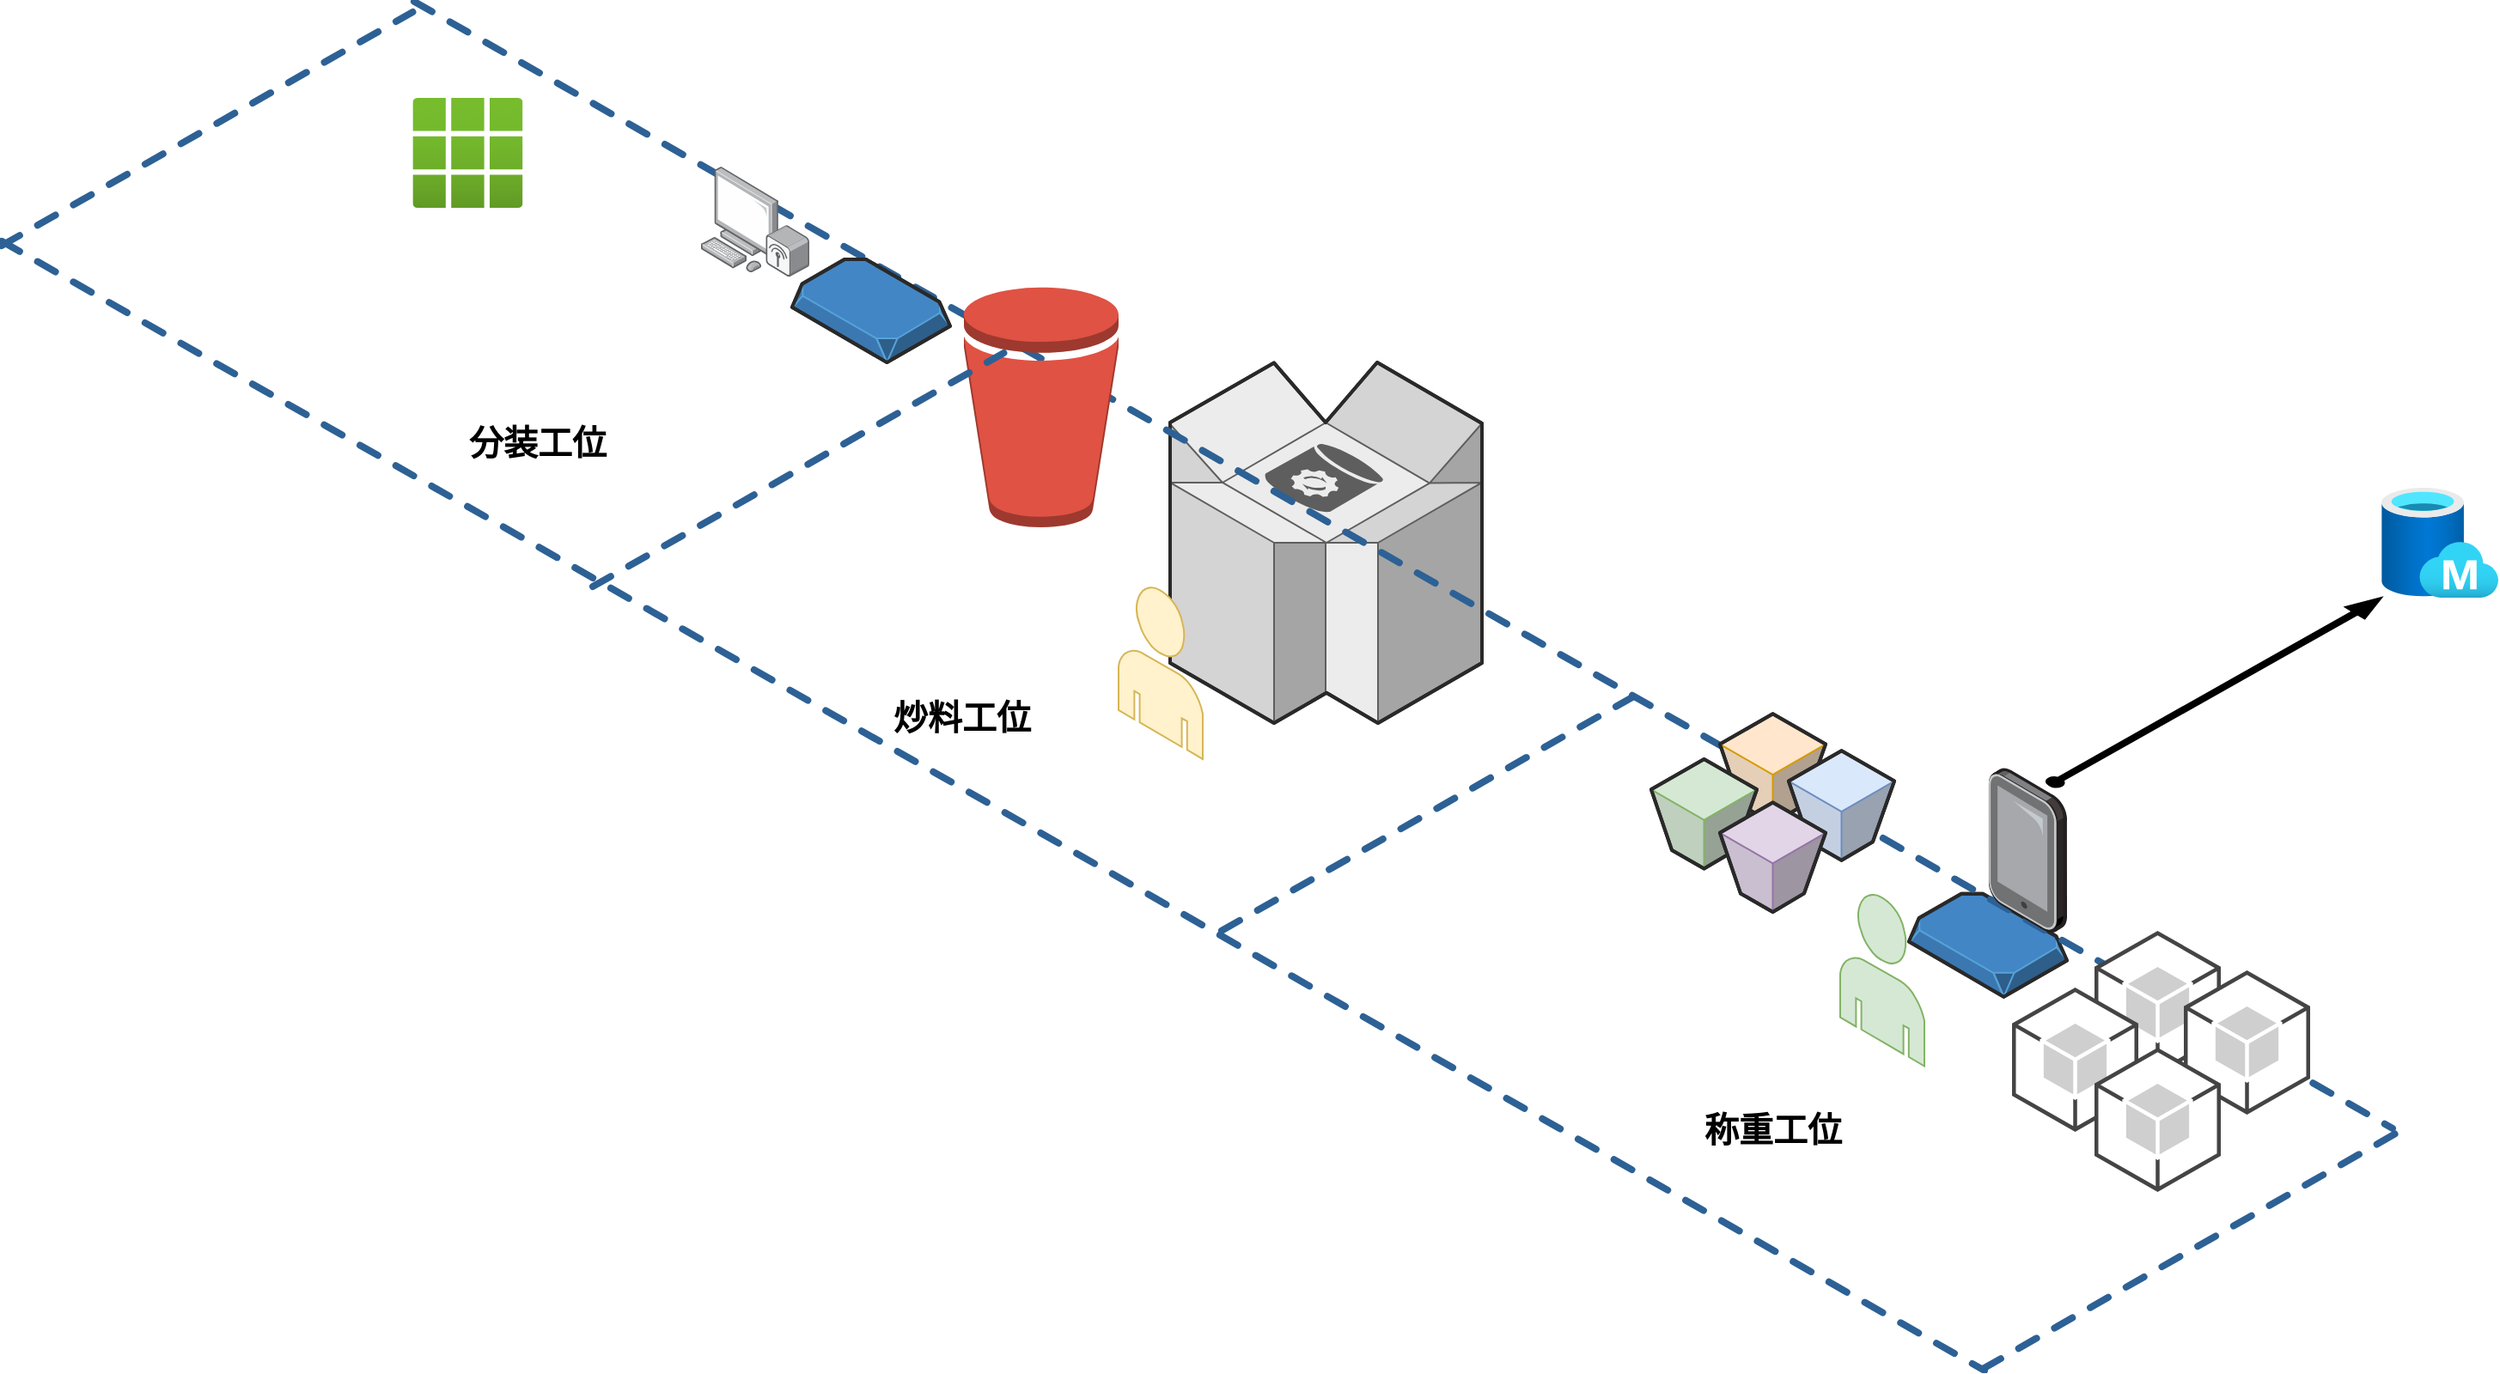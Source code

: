 <mxfile version="21.2.1" type="github">
  <diagram name="Page-1" id="aaaa8250-4180-3840-79b5-4cada1eebb92">
    <mxGraphModel dx="900" dy="930" grid="1" gridSize="10" guides="1" tooltips="1" connect="1" arrows="1" fold="1" page="1" pageScale="1" pageWidth="850" pageHeight="1100" background="none" math="0" shadow="0">
      <root>
        <mxCell id="0" />
        <mxCell id="1" parent="0" />
        <mxCell id="1a8abee3a6cfdf20-4" value="" style="verticalLabelPosition=bottom;html=1;verticalAlign=top;strokeWidth=1;dashed=0;shape=mxgraph.aws3d.dynamoDb;fillColor=#ECECEC;strokeColor=#5E5E5E;aspect=fixed;rounded=1;shadow=0;comic=0;fontSize=12" parent="1" vertex="1">
          <mxGeometry x="1550" y="934" width="181.5" height="210" as="geometry" />
        </mxCell>
        <mxCell id="1a8abee3a6cfdf20-14" value="" style="verticalLabelPosition=bottom;html=1;verticalAlign=top;strokeWidth=1;dashed=0;shape=mxgraph.aws3d.snapshot;fillColor=#4286c5;strokeColor=#57A2D8;aspect=fixed;rounded=1;shadow=0;comic=0;fontSize=12" parent="1" vertex="1">
          <mxGeometry x="1980" y="1243.34" width="92" height="60" as="geometry" />
        </mxCell>
        <mxCell id="1a8abee3a6cfdf20-36" value="" style="verticalLabelPosition=bottom;html=1;verticalAlign=top;strokeWidth=1;dashed=0;shape=mxgraph.aws3d.arrowSW;fillColor=#000000;aspect=fixed;rounded=1;shadow=0;comic=0;fontFamily=Verdana;fontSize=12;direction=west;" parent="1" vertex="1">
          <mxGeometry x="2060" y="1071" width="195" height="110" as="geometry" />
        </mxCell>
        <mxCell id="d5ac148becb70bc-8" value="" style="verticalLabelPosition=bottom;html=1;verticalAlign=top;strokeWidth=1;dashed=0;shape=mxgraph.aws3d.dashedArrowlessEdge;aspect=fixed;rounded=1;shadow=0;comic=0;fontFamily=Verdana;fontSize=12" parent="1" vertex="1">
          <mxGeometry x="1110" y="723.85" width="1151.47" height="656.15" as="geometry" />
        </mxCell>
        <mxCell id="d5ac148becb70bc-9" value="" style="verticalLabelPosition=bottom;html=1;verticalAlign=top;strokeWidth=1;dashed=0;shape=mxgraph.aws3d.dashedArrowlessEdge;aspect=fixed;rounded=1;shadow=0;comic=0;fontFamily=Verdana;fontSize=12" parent="1" vertex="1">
          <mxGeometry x="870" y="863.41" width="1154" height="657.59" as="geometry" />
        </mxCell>
        <mxCell id="d5ac148becb70bc-10" value="" style="verticalLabelPosition=bottom;html=1;verticalAlign=top;strokeWidth=1;dashed=0;shape=mxgraph.aws3d.dashedArrowlessEdge;fillColor=#000000;aspect=fixed;rounded=1;shadow=0;comic=0;fontFamily=Verdana;fontSize=12;fontColor=#000000;flipV=1;" parent="1" vertex="1">
          <mxGeometry x="870" y="730" width="239.21" height="136" as="geometry" />
        </mxCell>
        <mxCell id="d5ac148becb70bc-12" value="" style="verticalLabelPosition=bottom;html=1;verticalAlign=top;strokeWidth=1;dashed=0;shape=mxgraph.aws3d.dashedArrowlessEdge;aspect=fixed;rounded=1;shadow=0;comic=0;fontFamily=Verdana;fontSize=12;flipV=1;" parent="1" vertex="1">
          <mxGeometry x="2023" y="1378" width="249" height="142" as="geometry" />
        </mxCell>
        <mxCell id="3Qz0u8to7qnoAxN1F2hi-2" value="" style="image;points=[];aspect=fixed;html=1;align=center;shadow=0;dashed=0;image=img/lib/allied_telesis/computer_and_terminals/Tablet.svg;direction=east;" vertex="1" parent="1">
          <mxGeometry x="2026.37" y="1170.0" width="45.63" height="96.34" as="geometry" />
        </mxCell>
        <mxCell id="3Qz0u8to7qnoAxN1F2hi-5" value="" style="outlineConnect=0;dashed=0;verticalLabelPosition=bottom;verticalAlign=top;align=center;html=1;shape=mxgraph.aws3.android;fillColor=#CFCFCF;gradientColor=none;direction=east;" vertex="1" parent="1">
          <mxGeometry x="2088" y="1265" width="73.5" height="84" as="geometry" />
        </mxCell>
        <mxCell id="3Qz0u8to7qnoAxN1F2hi-6" value="" style="outlineConnect=0;dashed=0;verticalLabelPosition=bottom;verticalAlign=top;align=center;html=1;shape=mxgraph.aws3.android;fillColor=#CFCFCF;gradientColor=none;direction=east;" vertex="1" parent="1">
          <mxGeometry x="2140" y="1288" width="73.5" height="84" as="geometry" />
        </mxCell>
        <mxCell id="3Qz0u8to7qnoAxN1F2hi-7" value="" style="outlineConnect=0;dashed=0;verticalLabelPosition=bottom;verticalAlign=top;align=center;html=1;shape=mxgraph.aws3.android;fillColor=#CFCFCF;gradientColor=none;direction=east;" vertex="1" parent="1">
          <mxGeometry x="2040" y="1298" width="73.5" height="84" as="geometry" />
        </mxCell>
        <mxCell id="3Qz0u8to7qnoAxN1F2hi-8" value="" style="outlineConnect=0;dashed=0;verticalLabelPosition=bottom;verticalAlign=top;align=center;html=1;shape=mxgraph.aws3.android;fillColor=#CFCFCF;gradientColor=none;direction=east;" vertex="1" parent="1">
          <mxGeometry x="2088" y="1333" width="73.5" height="84" as="geometry" />
        </mxCell>
        <mxCell id="3Qz0u8to7qnoAxN1F2hi-9" value="" style="verticalLabelPosition=bottom;html=1;verticalAlign=top;strokeWidth=1;align=center;outlineConnect=0;dashed=0;outlineConnect=0;shape=mxgraph.aws3d.end_user;strokeColor=#82b366;fillColor=#d5e8d4;aspect=fixed;direction=east;" vertex="1" parent="1">
          <mxGeometry x="1940" y="1243.34" width="49" height="100.46" as="geometry" />
        </mxCell>
        <mxCell id="3Qz0u8to7qnoAxN1F2hi-13" value="" style="verticalLabelPosition=bottom;html=1;verticalAlign=top;strokeWidth=1;align=center;outlineConnect=0;dashed=0;outlineConnect=0;shape=mxgraph.aws3d.s3Bucket;fillColor=#ffe6cc;strokeColor=#d79b00;aspect=fixed;" vertex="1" parent="1">
          <mxGeometry x="1870" y="1138.6" width="61.5" height="63.8" as="geometry" />
        </mxCell>
        <mxCell id="3Qz0u8to7qnoAxN1F2hi-14" value="" style="verticalLabelPosition=bottom;html=1;verticalAlign=top;strokeWidth=1;align=center;outlineConnect=0;dashed=0;outlineConnect=0;shape=mxgraph.aws3d.s3Bucket;fillColor=#dae8fc;strokeColor=#6c8ebf;aspect=fixed;" vertex="1" parent="1">
          <mxGeometry x="1910" y="1160.1" width="61.5" height="63.8" as="geometry" />
        </mxCell>
        <mxCell id="3Qz0u8to7qnoAxN1F2hi-15" value="" style="verticalLabelPosition=bottom;html=1;verticalAlign=top;strokeWidth=1;align=center;outlineConnect=0;dashed=0;outlineConnect=0;shape=mxgraph.aws3d.s3Bucket;fillColor=#d5e8d4;strokeColor=#82b366;aspect=fixed;" vertex="1" parent="1">
          <mxGeometry x="1830" y="1164.97" width="61.5" height="63.8" as="geometry" />
        </mxCell>
        <mxCell id="3Qz0u8to7qnoAxN1F2hi-16" value="" style="verticalLabelPosition=bottom;html=1;verticalAlign=top;strokeWidth=1;align=center;outlineConnect=0;dashed=0;outlineConnect=0;shape=mxgraph.aws3d.s3Bucket;fillColor=#e1d5e7;strokeColor=#9673a6;aspect=fixed;" vertex="1" parent="1">
          <mxGeometry x="1870" y="1190.2" width="61.5" height="63.8" as="geometry" />
        </mxCell>
        <mxCell id="3Qz0u8to7qnoAxN1F2hi-18" value="" style="image;aspect=fixed;html=1;points=[];align=center;fontSize=12;image=img/lib/azure2/databases/Managed_Database.svg;" vertex="1" parent="1">
          <mxGeometry x="2255" y="1007" width="68" height="64" as="geometry" />
        </mxCell>
        <mxCell id="3Qz0u8to7qnoAxN1F2hi-22" value="" style="image;points=[];aspect=fixed;html=1;align=center;shadow=0;dashed=0;image=img/lib/allied_telesis/computer_and_terminals/Personal_Computer_Wireless.svg;" vertex="1" parent="1">
          <mxGeometry x="1277" y="820" width="63" height="64.2" as="geometry" />
        </mxCell>
        <mxCell id="3Qz0u8to7qnoAxN1F2hi-23" value="" style="verticalLabelPosition=bottom;html=1;verticalAlign=top;strokeWidth=1;dashed=0;shape=mxgraph.aws3d.snapshot;fillColor=#4286c5;strokeColor=#57A2D8;aspect=fixed;rounded=1;shadow=0;comic=0;fontSize=12" vertex="1" parent="1">
          <mxGeometry x="1330" y="874.0" width="92" height="60" as="geometry" />
        </mxCell>
        <mxCell id="3Qz0u8to7qnoAxN1F2hi-24" value="" style="outlineConnect=0;dashed=0;verticalLabelPosition=bottom;verticalAlign=top;align=center;html=1;shape=mxgraph.aws3.bucket;fillColor=#E05243;gradientColor=none;" vertex="1" parent="1">
          <mxGeometry x="1430" y="890" width="90" height="140" as="geometry" />
        </mxCell>
        <mxCell id="3Qz0u8to7qnoAxN1F2hi-25" value="" style="verticalLabelPosition=bottom;html=1;verticalAlign=top;strokeWidth=1;align=center;outlineConnect=0;dashed=0;outlineConnect=0;shape=mxgraph.aws3d.end_user;strokeColor=#d6b656;fillColor=#fff2cc;aspect=fixed;direction=east;" vertex="1" parent="1">
          <mxGeometry x="1520" y="1064.51" width="49" height="100.46" as="geometry" />
        </mxCell>
        <mxCell id="3Qz0u8to7qnoAxN1F2hi-26" value="&lt;b&gt;&lt;font style=&quot;font-size: 20px;&quot;&gt;称重工位&lt;/font&gt;&lt;/b&gt;" style="text;html=1;strokeColor=none;fillColor=none;align=center;verticalAlign=middle;whiteSpace=wrap;rounded=0;" vertex="1" parent="1">
          <mxGeometry x="1851.75" y="1360" width="98" height="40" as="geometry" />
        </mxCell>
        <mxCell id="3Qz0u8to7qnoAxN1F2hi-27" value="&lt;b&gt;&lt;font style=&quot;font-size: 20px;&quot;&gt;炒料工位&lt;/font&gt;&lt;/b&gt;" style="text;html=1;strokeColor=none;fillColor=none;align=center;verticalAlign=middle;whiteSpace=wrap;rounded=0;" vertex="1" parent="1">
          <mxGeometry x="1380" y="1120.1" width="98" height="40" as="geometry" />
        </mxCell>
        <mxCell id="3Qz0u8to7qnoAxN1F2hi-33" value="&lt;b&gt;&lt;font style=&quot;font-size: 20px;&quot;&gt;分装工位&lt;/font&gt;&lt;/b&gt;" style="text;html=1;strokeColor=none;fillColor=none;align=center;verticalAlign=middle;whiteSpace=wrap;rounded=0;" vertex="1" parent="1">
          <mxGeometry x="1133" y="960" width="98" height="40" as="geometry" />
        </mxCell>
        <mxCell id="3Qz0u8to7qnoAxN1F2hi-34" value="" style="verticalLabelPosition=bottom;html=1;verticalAlign=top;strokeWidth=1;dashed=0;shape=mxgraph.aws3d.dashedArrowlessEdge;fillColor=#000000;aspect=fixed;rounded=1;shadow=0;comic=0;fontFamily=Verdana;fontSize=12;fontColor=#000000;flipV=1;" vertex="1" parent="1">
          <mxGeometry x="1580" y="1128.87" width="239.21" height="136" as="geometry" />
        </mxCell>
        <mxCell id="3Qz0u8to7qnoAxN1F2hi-35" value="" style="verticalLabelPosition=bottom;html=1;verticalAlign=top;strokeWidth=1;dashed=0;shape=mxgraph.aws3d.dashedArrowlessEdge;fillColor=#000000;aspect=fixed;rounded=1;shadow=0;comic=0;fontFamily=Verdana;fontSize=12;fontColor=#000000;flipV=1;" vertex="1" parent="1">
          <mxGeometry x="1214" y="928.51" width="239.21" height="136" as="geometry" />
        </mxCell>
        <mxCell id="3Qz0u8to7qnoAxN1F2hi-36" value="" style="image;aspect=fixed;html=1;points=[];align=center;fontSize=12;image=img/lib/azure2/general/All_Resources.svg;" vertex="1" parent="1">
          <mxGeometry x="1109.21" y="780" width="64" height="64" as="geometry" />
        </mxCell>
      </root>
    </mxGraphModel>
  </diagram>
</mxfile>
